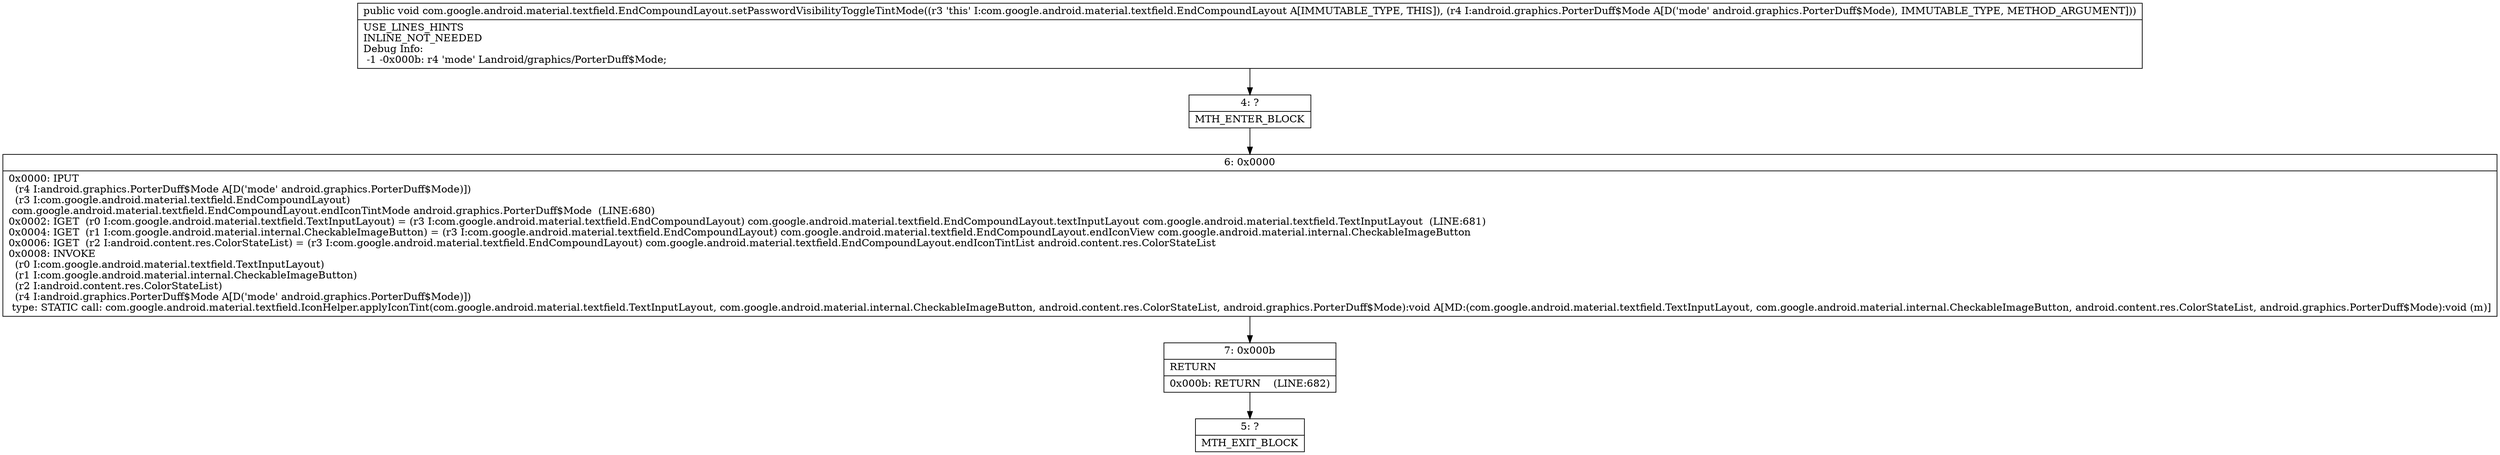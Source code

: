 digraph "CFG forcom.google.android.material.textfield.EndCompoundLayout.setPasswordVisibilityToggleTintMode(Landroid\/graphics\/PorterDuff$Mode;)V" {
Node_4 [shape=record,label="{4\:\ ?|MTH_ENTER_BLOCK\l}"];
Node_6 [shape=record,label="{6\:\ 0x0000|0x0000: IPUT  \l  (r4 I:android.graphics.PorterDuff$Mode A[D('mode' android.graphics.PorterDuff$Mode)])\l  (r3 I:com.google.android.material.textfield.EndCompoundLayout)\l com.google.android.material.textfield.EndCompoundLayout.endIconTintMode android.graphics.PorterDuff$Mode  (LINE:680)\l0x0002: IGET  (r0 I:com.google.android.material.textfield.TextInputLayout) = (r3 I:com.google.android.material.textfield.EndCompoundLayout) com.google.android.material.textfield.EndCompoundLayout.textInputLayout com.google.android.material.textfield.TextInputLayout  (LINE:681)\l0x0004: IGET  (r1 I:com.google.android.material.internal.CheckableImageButton) = (r3 I:com.google.android.material.textfield.EndCompoundLayout) com.google.android.material.textfield.EndCompoundLayout.endIconView com.google.android.material.internal.CheckableImageButton \l0x0006: IGET  (r2 I:android.content.res.ColorStateList) = (r3 I:com.google.android.material.textfield.EndCompoundLayout) com.google.android.material.textfield.EndCompoundLayout.endIconTintList android.content.res.ColorStateList \l0x0008: INVOKE  \l  (r0 I:com.google.android.material.textfield.TextInputLayout)\l  (r1 I:com.google.android.material.internal.CheckableImageButton)\l  (r2 I:android.content.res.ColorStateList)\l  (r4 I:android.graphics.PorterDuff$Mode A[D('mode' android.graphics.PorterDuff$Mode)])\l type: STATIC call: com.google.android.material.textfield.IconHelper.applyIconTint(com.google.android.material.textfield.TextInputLayout, com.google.android.material.internal.CheckableImageButton, android.content.res.ColorStateList, android.graphics.PorterDuff$Mode):void A[MD:(com.google.android.material.textfield.TextInputLayout, com.google.android.material.internal.CheckableImageButton, android.content.res.ColorStateList, android.graphics.PorterDuff$Mode):void (m)]\l}"];
Node_7 [shape=record,label="{7\:\ 0x000b|RETURN\l|0x000b: RETURN    (LINE:682)\l}"];
Node_5 [shape=record,label="{5\:\ ?|MTH_EXIT_BLOCK\l}"];
MethodNode[shape=record,label="{public void com.google.android.material.textfield.EndCompoundLayout.setPasswordVisibilityToggleTintMode((r3 'this' I:com.google.android.material.textfield.EndCompoundLayout A[IMMUTABLE_TYPE, THIS]), (r4 I:android.graphics.PorterDuff$Mode A[D('mode' android.graphics.PorterDuff$Mode), IMMUTABLE_TYPE, METHOD_ARGUMENT]))  | USE_LINES_HINTS\lINLINE_NOT_NEEDED\lDebug Info:\l  \-1 \-0x000b: r4 'mode' Landroid\/graphics\/PorterDuff$Mode;\l}"];
MethodNode -> Node_4;Node_4 -> Node_6;
Node_6 -> Node_7;
Node_7 -> Node_5;
}


